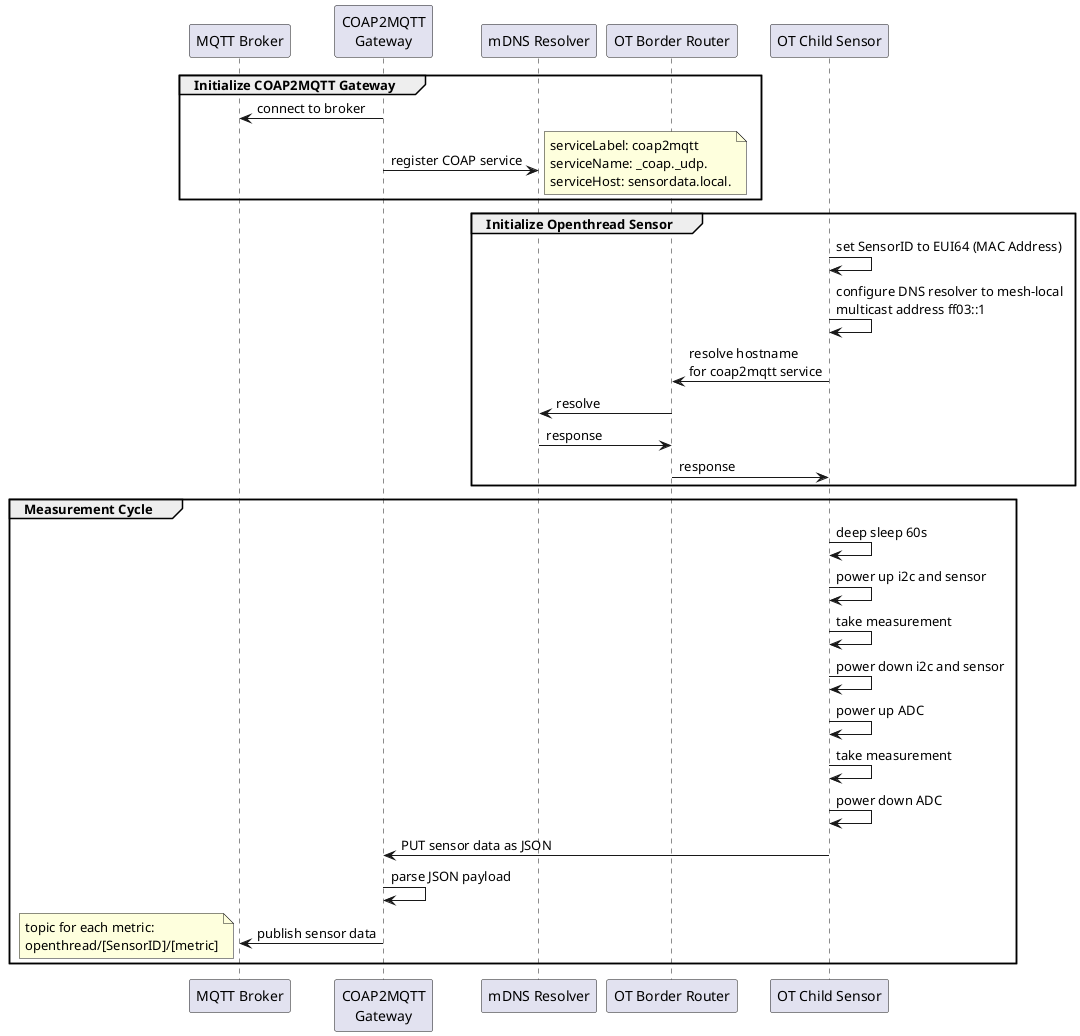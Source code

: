 @startuml
participant "MQTT Broker" as mqtt
participant "COAP2MQTT\nGateway" as coap
participant "mDNS Resolver" as mDNS
participant "OT Border Router" as otbr
participant "OT Child Sensor" as sed

group Initialize COAP2MQTT Gateway
  coap -> mqtt: connect to broker
  coap -> mDNS: register COAP service
  note right: serviceLabel: coap2mqtt\nserviceName: _coap._udp.\nserviceHost: sensordata.local.
end

group Initialize Openthread Sensor
  sed -> sed: set SensorID to EUI64 (MAC Address)
  sed -> sed: configure DNS resolver to mesh-local\nmulticast address ff03::1
  sed -> otbr: resolve hostname\nfor coap2mqtt service
  otbr -> mDNS: resolve
  mDNS -> otbr: response
  otbr -> sed: response
end

group Measurement Cycle
  sed -> sed: deep sleep 60s
  sed -> sed: power up i2c and sensor
  sed -> sed: take measurement
  sed -> sed: power down i2c and sensor
  sed -> sed: power up ADC
  sed -> sed: take measurement
  sed -> sed: power down ADC
  sed -> coap: PUT sensor data as JSON
  coap -> coap: parse JSON payload
  coap -> mqtt: publish sensor data
  note left
    topic for each metric: 
    openthread/[SensorID]/[metric]
  end note
end

@enduml

